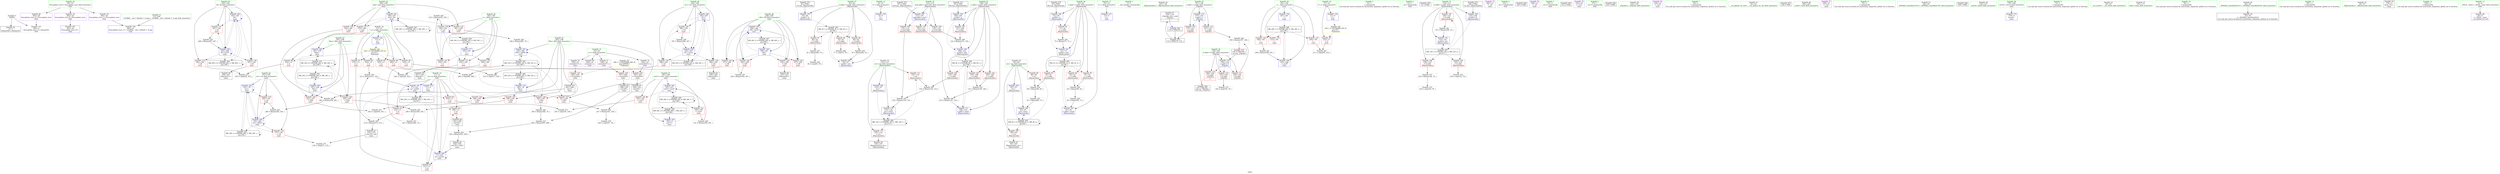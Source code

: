 digraph "SVFG" {
	label="SVFG";

	Node0x55b34d2f8000 [shape=record,color=grey,label="{NodeID: 0\nNullPtr}"];
	Node0x55b34d2f8000 -> Node0x55b34d31e620[style=solid];
	Node0x55b34d2f8000 -> Node0x55b34d324dd0[style=solid];
	Node0x55b34d321fa0 [shape=record,color=grey,label="{NodeID: 263\n233 = Binary(232, 207, )\n}"];
	Node0x55b34d321fa0 -> Node0x55b34d325f10[style=solid];
	Node0x55b34d3260b0 [shape=record,color=blue,label="{NodeID: 180\n187\<--238\nMax\<--\nmain\n}"];
	Node0x55b34d3260b0 -> Node0x55b34d3234f0[style=dashed];
	Node0x55b34d3260b0 -> Node0x55b34d3235c0[style=dashed];
	Node0x55b34d3260b0 -> Node0x55b34d326590[style=dashed];
	Node0x55b34d3260b0 -> Node0x55b34d3403b0[style=dashed];
	Node0x55b34d3260b0 -> Node0x55b34d3430b0[style=dashed];
	Node0x55b34d31d300 [shape=record,color=red,label="{NodeID: 97\n80\<--63\n\<--b.addr\n_Z6powmodxx\n}"];
	Node0x55b34d31d300 -> Node0x55b34d32a830[style=solid];
	Node0x55b34d30ef70 [shape=record,color=green,label="{NodeID: 14\n8\<--10\nl\<--l_field_insensitive\nGlob }"];
	Node0x55b34d30ef70 -> Node0x55b34d3246d0[style=solid];
	Node0x55b34d32f440 [shape=record,color=grey,label="{NodeID: 277\n276 = cmp(271, 275, )\n}"];
	Node0x55b34d320c70 [shape=record,color=blue,label="{NodeID: 194\n197\<--331\ncnt37\<--inc47\nmain\n}"];
	Node0x55b34d320c70 -> Node0x55b34d324050[style=dashed];
	Node0x55b34d320c70 -> Node0x55b34d33ccb0[style=dashed];
	Node0x55b34d320c70 -> Node0x55b34d341cb0[style=dashed];
	Node0x55b34d31de60 [shape=record,color=red,label="{NodeID: 111\n132\<--114\n\<--res\n_Z6powmodxxx\n}"];
	Node0x55b34d31de60 -> Node0x55b34d32b130[style=solid];
	Node0x55b34d31c2f0 [shape=record,color=green,label="{NodeID: 28\n65\<--66\nres\<--res_field_insensitive\n_Z6powmodxx\n}"];
	Node0x55b34d31c2f0 -> Node0x55b34d31d4a0[style=solid];
	Node0x55b34d31c2f0 -> Node0x55b34d31d570[style=solid];
	Node0x55b34d31c2f0 -> Node0x55b34d325070[style=solid];
	Node0x55b34d31c2f0 -> Node0x55b34d325210[style=solid];
	Node0x55b34d358be0 [shape=record,color=black,label="{NodeID: 374\n59 = PHI()\n0th arg _Z6powmodxx }"];
	Node0x55b34d358be0 -> Node0x55b34d324ed0[style=solid];
	Node0x55b34d323280 [shape=record,color=red,label="{NodeID: 125\n244\<--185\n\<--Min\nmain\n}"];
	Node0x55b34d323280 -> Node0x55b34d32c4b0[style=solid];
	Node0x55b34d31cd50 [shape=record,color=green,label="{NodeID: 42\n187\<--188\nMax\<--Max_field_insensitive\nmain\n}"];
	Node0x55b34d31cd50 -> Node0x55b34d3234f0[style=solid];
	Node0x55b34d31cd50 -> Node0x55b34d3235c0[style=solid];
	Node0x55b34d31cd50 -> Node0x55b34d3260b0[style=solid];
	Node0x55b34d31cd50 -> Node0x55b34d326590[style=solid];
	Node0x55b34d3417b0 [shape=record,color=black,label="{NodeID: 305\nMR_42V_2 = PHI(MR_42V_4, MR_42V_1, )\npts\{196 \}\n}"];
	Node0x55b34d3417b0 -> Node0x55b34d326730[style=dashed];
	Node0x55b34d323de0 [shape=record,color=red,label="{NodeID: 139\n294\<--195\n\<--i21\nmain\n}"];
	Node0x55b34d323de0 -> Node0x55b34d31eea0[style=solid];
	Node0x55b34d31e9c0 [shape=record,color=black,label="{NodeID: 56\n104\<--150\n_Z6powmodxxx_ret\<--\n_Z6powmodxxx\n}"];
	Node0x55b34d32a6b0 [shape=record,color=grey,label="{NodeID: 236\n72 = Binary(71, 73, )\n}"];
	Node0x55b34d32a6b0 -> Node0x55b34d325140[style=solid];
	Node0x55b34d3249d0 [shape=record,color=blue,label="{NodeID: 153\n15\<--9\nt\<--\nGlob }"];
	Node0x55b34d31f520 [shape=record,color=purple,label="{NodeID: 70\n259\<--19\narrayidx13\<--a\nmain\n}"];
	Node0x55b34d31f520 -> Node0x55b34d324460[style=solid];
	Node0x55b34d32bbb0 [shape=record,color=grey,label="{NodeID: 250\n302 = Binary(301, 299, )\n}"];
	Node0x55b34d32bbb0 -> Node0x55b34d31f110[style=solid];
	Node0x55b34d325620 [shape=record,color=blue,label="{NodeID: 167\n112\<--107\nmod.addr\<--mod\n_Z6powmodxxx\n}"];
	Node0x55b34d325620 -> Node0x55b34d31dbf0[style=dashed];
	Node0x55b34d325620 -> Node0x55b34d31dcc0[style=dashed];
	Node0x55b34d325620 -> Node0x55b34d31dd90[style=dashed];
	Node0x55b34d320110 [shape=record,color=red,label="{NodeID: 84\n334\<--11\n\<--m\nmain\n}"];
	Node0x55b34d320110 -> Node0x55b34d32eb40[style=solid];
	Node0x55b34d2f8090 [shape=record,color=green,label="{NodeID: 1\n7\<--1\n__dso_handle\<--dummyObj\nGlob }"];
	Node0x55b34d322120 [shape=record,color=grey,label="{NodeID: 264\n327 = Binary(321, 326, )\n}"];
	Node0x55b34d322120 -> Node0x55b34d32f5c0[style=solid];
	Node0x55b34d326180 [shape=record,color=blue,label="{NodeID: 181\n189\<--247\nmid\<--shr\nmain\n}"];
	Node0x55b34d326180 -> Node0x55b34d323690[style=dashed];
	Node0x55b34d326180 -> Node0x55b34d323760[style=dashed];
	Node0x55b34d326180 -> Node0x55b34d323830[style=dashed];
	Node0x55b34d326180 -> Node0x55b34d326180[style=dashed];
	Node0x55b34d326180 -> Node0x55b34d3408b0[style=dashed];
	Node0x55b34d31d3d0 [shape=record,color=red,label="{NodeID: 98\n96\<--63\n\<--b.addr\n_Z6powmodxx\n}"];
	Node0x55b34d31d3d0 -> Node0x55b34d32ab30[style=solid];
	Node0x55b34d30f040 [shape=record,color=green,label="{NodeID: 15\n11\<--12\nm\<--m_field_insensitive\nGlob }"];
	Node0x55b34d30f040 -> Node0x55b34d31fea0[style=solid];
	Node0x55b34d30f040 -> Node0x55b34d31ff70[style=solid];
	Node0x55b34d30f040 -> Node0x55b34d320040[style=solid];
	Node0x55b34d30f040 -> Node0x55b34d320110[style=solid];
	Node0x55b34d30f040 -> Node0x55b34d3247d0[style=solid];
	Node0x55b34d30f040 -> Node0x55b34d326800[style=solid];
	Node0x55b34d30f040 -> Node0x55b34d3269a0[style=solid];
	Node0x55b34d32f5c0 [shape=record,color=grey,label="{NodeID: 278\n328 = cmp(327, 78, )\n}"];
	Node0x55b34d320d40 [shape=record,color=blue,label="{NodeID: 195\n199\<--344\ni38\<--inc54\nmain\n}"];
	Node0x55b34d320d40 -> Node0x55b34d324120[style=dashed];
	Node0x55b34d320d40 -> Node0x55b34d3241f0[style=dashed];
	Node0x55b34d320d40 -> Node0x55b34d3242c0[style=dashed];
	Node0x55b34d320d40 -> Node0x55b34d324390[style=dashed];
	Node0x55b34d320d40 -> Node0x55b34d320d40[style=dashed];
	Node0x55b34d320d40 -> Node0x55b34d3421b0[style=dashed];
	Node0x55b34d31df30 [shape=record,color=red,label="{NodeID: 112\n150\<--114\n\<--res\n_Z6powmodxxx\n}"];
	Node0x55b34d31df30 -> Node0x55b34d31e9c0[style=solid];
	Node0x55b34d31c380 [shape=record,color=green,label="{NodeID: 29\n102\<--103\n_Z6powmodxxx\<--_Z6powmodxxx_field_insensitive\n}"];
	Node0x55b34d358ce0 [shape=record,color=black,label="{NodeID: 375\n60 = PHI()\n1st arg _Z6powmodxx }"];
	Node0x55b34d358ce0 -> Node0x55b34d324fa0[style=solid];
	Node0x55b34d33d6b0 [shape=record,color=black,label="{NodeID: 292\nMR_2V_4 = PHI(MR_2V_5, MR_2V_3, )\npts\{62 \}\n}"];
	Node0x55b34d33d6b0 -> Node0x55b34d320860[style=dashed];
	Node0x55b34d33d6b0 -> Node0x55b34d320930[style=dashed];
	Node0x55b34d33d6b0 -> Node0x55b34d320a00[style=dashed];
	Node0x55b34d33d6b0 -> Node0x55b34d3252e0[style=dashed];
	Node0x55b34d323350 [shape=record,color=red,label="{NodeID: 126\n292\<--185\n\<--Min\nmain\n}"];
	Node0x55b34d323350 -> Node0x55b34d32b8b0[style=solid];
	Node0x55b34d31ce20 [shape=record,color=green,label="{NodeID: 43\n189\<--190\nmid\<--mid_field_insensitive\nmain\n}"];
	Node0x55b34d31ce20 -> Node0x55b34d323690[style=solid];
	Node0x55b34d31ce20 -> Node0x55b34d323760[style=solid];
	Node0x55b34d31ce20 -> Node0x55b34d323830[style=solid];
	Node0x55b34d31ce20 -> Node0x55b34d326180[style=solid];
	Node0x55b34d341cb0 [shape=record,color=black,label="{NodeID: 306\nMR_44V_2 = PHI(MR_44V_7, MR_44V_1, )\npts\{198 \}\n}"];
	Node0x55b34d341cb0 -> Node0x55b34d320ad0[style=dashed];
	Node0x55b34d323eb0 [shape=record,color=red,label="{NodeID: 140\n306\<--195\n\<--i21\nmain\n}"];
	Node0x55b34d323eb0 -> Node0x55b34d32c7b0[style=solid];
	Node0x55b34d31ea90 [shape=record,color=black,label="{NodeID: 57\n154\<--174\n_Z3gcdxx_ret\<--cond\n_Z3gcdxx\n|{<s0>3}}"];
	Node0x55b34d31ea90:s0 -> Node0x55b34d357f40[style=solid,color=blue];
	Node0x55b34d32a830 [shape=record,color=grey,label="{NodeID: 237\n81 = Binary(80, 70, )\n}"];
	Node0x55b34d32a830 -> Node0x55b34d3222a0[style=solid];
	Node0x55b34d324ad0 [shape=record,color=blue,label="{NodeID: 154\n17\<--9\nC\<--\nGlob }"];
	Node0x55b34d324ad0 -> Node0x55b34d345920[style=dashed];
	Node0x55b34d31f5f0 [shape=record,color=purple,label="{NodeID: 71\n296\<--19\narrayidx27\<--a\nmain\n}"];
	Node0x55b34d31f5f0 -> Node0x55b34d324530[style=solid];
	Node0x55b34d32bd30 [shape=record,color=grey,label="{NodeID: 251\n141 = Binary(139, 140, )\n}"];
	Node0x55b34d32bd30 -> Node0x55b34d32ba30[style=solid];
	Node0x55b34d3256f0 [shape=record,color=blue,label="{NodeID: 168\n114\<--70\nres\<--\n_Z6powmodxxx\n}"];
	Node0x55b34d3256f0 -> Node0x55b34d33c6c0[style=dashed];
	Node0x55b34d3201e0 [shape=record,color=red,label="{NodeID: 85\n223\<--13\n\<--n\nmain\n}"];
	Node0x55b34d3201e0 -> Node0x55b34d32f2c0[style=solid];
	Node0x55b34d2f8260 [shape=record,color=green,label="{NodeID: 2\n9\<--1\n\<--dummyObj\nCan only get source location for instruction, argument, global var or function.}"];
	Node0x55b34d3222a0 [shape=record,color=grey,label="{NodeID: 265\n82 = cmp(81, 78, )\n}"];
	Node0x55b34d326250 [shape=record,color=blue,label="{NodeID: 182\n191\<--78\ncnt\<--\nmain\n}"];
	Node0x55b34d326250 -> Node0x55b34d323900[style=dashed];
	Node0x55b34d326250 -> Node0x55b34d3239d0[style=dashed];
	Node0x55b34d326250 -> Node0x55b34d326250[style=dashed];
	Node0x55b34d326250 -> Node0x55b34d3263f0[style=dashed];
	Node0x55b34d326250 -> Node0x55b34d340db0[style=dashed];
	Node0x55b34d31d4a0 [shape=record,color=red,label="{NodeID: 99\n84\<--65\n\<--res\n_Z6powmodxx\n}"];
	Node0x55b34d31d4a0 -> Node0x55b34d32a3b0[style=solid];
	Node0x55b34d30f110 [shape=record,color=green,label="{NodeID: 16\n13\<--14\nn\<--n_field_insensitive\nGlob }"];
	Node0x55b34d30f110 -> Node0x55b34d3201e0[style=solid];
	Node0x55b34d30f110 -> Node0x55b34d3202b0[style=solid];
	Node0x55b34d30f110 -> Node0x55b34d320380[style=solid];
	Node0x55b34d30f110 -> Node0x55b34d320450[style=solid];
	Node0x55b34d30f110 -> Node0x55b34d320520[style=solid];
	Node0x55b34d30f110 -> Node0x55b34d3205f0[style=solid];
	Node0x55b34d30f110 -> Node0x55b34d3248d0[style=solid];
	Node0x55b34d357f40 [shape=record,color=black,label="{NodeID: 362\n170 = PHI(154, )\n}"];
	Node0x55b34d357f40 -> Node0x55b34d0253b0[style=solid];
	Node0x55b34d320e10 [shape=record,color=blue,label="{NodeID: 196\n181\<--349\n_\<--inc57\nmain\n}"];
	Node0x55b34d320e10 -> Node0x55b34d33f4b0[style=dashed];
	Node0x55b34d31e000 [shape=record,color=red,label="{NodeID: 113\n167\<--157\n\<--a.addr\n_Z3gcdxx\n}"];
	Node0x55b34d31e000 -> Node0x55b34d321e20[style=solid];
	Node0x55b34d31c410 [shape=record,color=green,label="{NodeID: 30\n108\<--109\na.addr\<--a.addr_field_insensitive\n_Z6powmodxxx\n}"];
	Node0x55b34d31c410 -> Node0x55b34d31d640[style=solid];
	Node0x55b34d31c410 -> Node0x55b34d31d710[style=solid];
	Node0x55b34d31c410 -> Node0x55b34d31d7e0[style=solid];
	Node0x55b34d31c410 -> Node0x55b34d31d8b0[style=solid];
	Node0x55b34d31c410 -> Node0x55b34d325480[style=solid];
	Node0x55b34d31c410 -> Node0x55b34d3257c0[style=solid];
	Node0x55b34d31c410 -> Node0x55b34d325960[style=solid];
	Node0x55b34d33dbb0 [shape=record,color=black,label="{NodeID: 293\nMR_4V_3 = PHI(MR_4V_4, MR_4V_2, )\npts\{64 \}\n}"];
	Node0x55b34d33dbb0 -> Node0x55b34d31d230[style=dashed];
	Node0x55b34d33dbb0 -> Node0x55b34d31d300[style=dashed];
	Node0x55b34d33dbb0 -> Node0x55b34d31d3d0[style=dashed];
	Node0x55b34d33dbb0 -> Node0x55b34d3253b0[style=dashed];
	Node0x55b34d323420 [shape=record,color=red,label="{NodeID: 127\n321\<--185\n\<--Min\nmain\n}"];
	Node0x55b34d323420 -> Node0x55b34d322120[style=solid];
	Node0x55b34d31cef0 [shape=record,color=green,label="{NodeID: 44\n191\<--192\ncnt\<--cnt_field_insensitive\nmain\n}"];
	Node0x55b34d31cef0 -> Node0x55b34d323900[style=solid];
	Node0x55b34d31cef0 -> Node0x55b34d3239d0[style=solid];
	Node0x55b34d31cef0 -> Node0x55b34d326250[style=solid];
	Node0x55b34d31cef0 -> Node0x55b34d3263f0[style=solid];
	Node0x55b34d3421b0 [shape=record,color=black,label="{NodeID: 307\nMR_46V_2 = PHI(MR_46V_4, MR_46V_1, )\npts\{200 \}\n}"];
	Node0x55b34d3421b0 -> Node0x55b34d320ba0[style=dashed];
	Node0x55b34d323f80 [shape=record,color=red,label="{NodeID: 141\n330\<--197\n\<--cnt37\nmain\n}"];
	Node0x55b34d323f80 -> Node0x55b34d32a9b0[style=solid];
	Node0x55b34d31eb60 [shape=record,color=black,label="{NodeID: 58\n227\<--226\nidxprom\<--\nmain\n}"];
	Node0x55b34d32a9b0 [shape=record,color=grey,label="{NodeID: 238\n331 = Binary(330, 207, )\n}"];
	Node0x55b34d32a9b0 -> Node0x55b34d320c70[style=solid];
	Node0x55b34d324bd0 [shape=record,color=blue,label="{NodeID: 155\n363\<--30\nllvm.global_ctors_0\<--\nGlob }"];
	Node0x55b34d31f6c0 [shape=record,color=purple,label="{NodeID: 72\n324\<--19\narrayidx43\<--a\nmain\n}"];
	Node0x55b34d31f6c0 -> Node0x55b34d324600[style=solid];
	Node0x55b34d32beb0 [shape=record,color=grey,label="{NodeID: 252\n274 = Binary(272, 273, )\n}"];
	Node0x55b34d32beb0 -> Node0x55b34d31edd0[style=solid];
	Node0x55b34d3257c0 [shape=record,color=blue,label="{NodeID: 169\n108\<--122\na.addr\<--rem\n_Z6powmodxxx\n}"];
	Node0x55b34d3257c0 -> Node0x55b34d33c7b0[style=dashed];
	Node0x55b34d3202b0 [shape=record,color=red,label="{NodeID: 86\n253\<--13\n\<--n\nmain\n}"];
	Node0x55b34d3202b0 -> Node0x55b34d32ee40[style=solid];
	Node0x55b34d30e290 [shape=record,color=green,label="{NodeID: 3\n21\<--1\n.str\<--dummyObj\nGlob }"];
	Node0x55b34d322420 [shape=record,color=grey,label="{NodeID: 266\n77 = cmp(76, 78, )\n}"];
	Node0x55b34d326320 [shape=record,color=blue,label="{NodeID: 183\n193\<--207\ni8\<--\nmain\n}"];
	Node0x55b34d326320 -> Node0x55b34d323aa0[style=dashed];
	Node0x55b34d326320 -> Node0x55b34d323b70[style=dashed];
	Node0x55b34d326320 -> Node0x55b34d323c40[style=dashed];
	Node0x55b34d326320 -> Node0x55b34d326320[style=dashed];
	Node0x55b34d326320 -> Node0x55b34d3264c0[style=dashed];
	Node0x55b34d326320 -> Node0x55b34d3412b0[style=dashed];
	Node0x55b34d31d570 [shape=record,color=red,label="{NodeID: 100\n100\<--65\n\<--res\n_Z6powmodxx\n}"];
	Node0x55b34d31d570 -> Node0x55b34d31e8f0[style=solid];
	Node0x55b34d30f1e0 [shape=record,color=green,label="{NodeID: 17\n15\<--16\nt\<--t_field_insensitive\nGlob }"];
	Node0x55b34d30f1e0 -> Node0x55b34d3249d0[style=solid];
	Node0x55b34d358130 [shape=record,color=black,label="{NodeID: 363\n41 = PHI()\n}"];
	Node0x55b34d31e0d0 [shape=record,color=red,label="{NodeID: 114\n172\<--157\n\<--a.addr\n_Z3gcdxx\n}"];
	Node0x55b34d31e0d0 -> Node0x55b34d0253b0[style=solid];
	Node0x55b34d31c4a0 [shape=record,color=green,label="{NodeID: 31\n110\<--111\nb.addr\<--b.addr_field_insensitive\n_Z6powmodxxx\n}"];
	Node0x55b34d31c4a0 -> Node0x55b34d31d980[style=solid];
	Node0x55b34d31c4a0 -> Node0x55b34d31da50[style=solid];
	Node0x55b34d31c4a0 -> Node0x55b34d31db20[style=solid];
	Node0x55b34d31c4a0 -> Node0x55b34d325550[style=solid];
	Node0x55b34d31c4a0 -> Node0x55b34d325a30[style=solid];
	Node0x55b34d33e0b0 [shape=record,color=black,label="{NodeID: 294\nMR_6V_3 = PHI(MR_6V_5, MR_6V_2, )\npts\{66 \}\n}"];
	Node0x55b34d33e0b0 -> Node0x55b34d31d4a0[style=dashed];
	Node0x55b34d33e0b0 -> Node0x55b34d31d570[style=dashed];
	Node0x55b34d33e0b0 -> Node0x55b34d325210[style=dashed];
	Node0x55b34d33e0b0 -> Node0x55b34d33e0b0[style=dashed];
	Node0x55b34d3234f0 [shape=record,color=red,label="{NodeID: 128\n241\<--187\n\<--Max\nmain\n}"];
	Node0x55b34d3234f0 -> Node0x55b34d322a20[style=solid];
	Node0x55b34d31cfc0 [shape=record,color=green,label="{NodeID: 45\n193\<--194\ni8\<--i8_field_insensitive\nmain\n}"];
	Node0x55b34d31cfc0 -> Node0x55b34d323aa0[style=solid];
	Node0x55b34d31cfc0 -> Node0x55b34d323b70[style=solid];
	Node0x55b34d31cfc0 -> Node0x55b34d323c40[style=solid];
	Node0x55b34d31cfc0 -> Node0x55b34d326320[style=solid];
	Node0x55b34d31cfc0 -> Node0x55b34d3264c0[style=solid];
	Node0x55b34d324050 [shape=record,color=red,label="{NodeID: 142\n333\<--197\n\<--cnt37\nmain\n}"];
	Node0x55b34d324050 -> Node0x55b34d32eb40[style=solid];
	Node0x55b34d31ec30 [shape=record,color=black,label="{NodeID: 59\n258\<--257\nidxprom12\<--\nmain\n}"];
	Node0x55b34d32ab30 [shape=record,color=grey,label="{NodeID: 239\n97 = Binary(96, 70, )\n}"];
	Node0x55b34d32ab30 -> Node0x55b34d3253b0[style=solid];
	Node0x55b34d324cd0 [shape=record,color=blue,label="{NodeID: 156\n364\<--31\nllvm.global_ctors_1\<--_GLOBAL__sub_I_xllend3_1_0.cpp\nGlob }"];
	Node0x55b34d31f790 [shape=record,color=purple,label="{NodeID: 73\n202\<--21\n\<--.str\nmain\n}"];
	Node0x55b34d32c030 [shape=record,color=grey,label="{NodeID: 253\n247 = Binary(246, 70, )\n}"];
	Node0x55b34d32c030 -> Node0x55b34d326180[style=solid];
	Node0x55b34d325890 [shape=record,color=blue,label="{NodeID: 170\n114\<--136\nres\<--rem2\n_Z6powmodxxx\n}"];
	Node0x55b34d325890 -> Node0x55b34d33c6c0[style=dashed];
	Node0x55b34d320380 [shape=record,color=red,label="{NodeID: 87\n273\<--13\n\<--n\nmain\n}"];
	Node0x55b34d320380 -> Node0x55b34d32beb0[style=solid];
	Node0x55b34d30db20 [shape=record,color=green,label="{NodeID: 4\n23\<--1\n.str.1\<--dummyObj\nGlob }"];
	Node0x55b34d3225a0 [shape=record,color=grey,label="{NodeID: 267\n211 = cmp(209, 210, )\n}"];
	Node0x55b34d3263f0 [shape=record,color=blue,label="{NodeID: 184\n191\<--264\ncnt\<--add14\nmain\n}"];
	Node0x55b34d3263f0 -> Node0x55b34d323900[style=dashed];
	Node0x55b34d3263f0 -> Node0x55b34d3239d0[style=dashed];
	Node0x55b34d3263f0 -> Node0x55b34d326250[style=dashed];
	Node0x55b34d3263f0 -> Node0x55b34d3263f0[style=dashed];
	Node0x55b34d3263f0 -> Node0x55b34d340db0[style=dashed];
	Node0x55b34d31d640 [shape=record,color=red,label="{NodeID: 101\n121\<--108\n\<--a.addr\n_Z6powmodxxx\n}"];
	Node0x55b34d31d640 -> Node0x55b34d32acb0[style=solid];
	Node0x55b34d30f2b0 [shape=record,color=green,label="{NodeID: 18\n17\<--18\nC\<--C_field_insensitive\nGlob }"];
	Node0x55b34d30f2b0 -> Node0x55b34d3206c0[style=solid];
	Node0x55b34d30f2b0 -> Node0x55b34d324ad0[style=solid];
	Node0x55b34d358200 [shape=record,color=black,label="{NodeID: 364\n203 = PHI()\n}"];
	Node0x55b34d31e1a0 [shape=record,color=red,label="{NodeID: 115\n163\<--159\n\<--b.addr\n_Z3gcdxx\n}"];
	Node0x55b34d31e1a0 -> Node0x55b34d32f140[style=solid];
	Node0x55b34d31c530 [shape=record,color=green,label="{NodeID: 32\n112\<--113\nmod.addr\<--mod.addr_field_insensitive\n_Z6powmodxxx\n}"];
	Node0x55b34d31c530 -> Node0x55b34d31dbf0[style=solid];
	Node0x55b34d31c530 -> Node0x55b34d31dcc0[style=solid];
	Node0x55b34d31c530 -> Node0x55b34d31dd90[style=solid];
	Node0x55b34d31c530 -> Node0x55b34d325620[style=solid];
	Node0x55b34d3235c0 [shape=record,color=red,label="{NodeID: 129\n245\<--187\n\<--Max\nmain\n}"];
	Node0x55b34d3235c0 -> Node0x55b34d32c4b0[style=solid];
	Node0x55b34d31d090 [shape=record,color=green,label="{NodeID: 46\n195\<--196\ni21\<--i21_field_insensitive\nmain\n}"];
	Node0x55b34d31d090 -> Node0x55b34d323d10[style=solid];
	Node0x55b34d31d090 -> Node0x55b34d323de0[style=solid];
	Node0x55b34d31d090 -> Node0x55b34d323eb0[style=solid];
	Node0x55b34d31d090 -> Node0x55b34d326730[style=solid];
	Node0x55b34d31d090 -> Node0x55b34d3268d0[style=solid];
	Node0x55b34d342bb0 [shape=record,color=black,label="{NodeID: 309\nMR_32V_5 = PHI(MR_32V_6, MR_32V_4, )\npts\{186 \}\n}"];
	Node0x55b34d342bb0 -> Node0x55b34d3231b0[style=dashed];
	Node0x55b34d342bb0 -> Node0x55b34d323280[style=dashed];
	Node0x55b34d342bb0 -> Node0x55b34d323350[style=dashed];
	Node0x55b34d342bb0 -> Node0x55b34d323420[style=dashed];
	Node0x55b34d342bb0 -> Node0x55b34d326660[style=dashed];
	Node0x55b34d342bb0 -> Node0x55b34d33feb0[style=dashed];
	Node0x55b34d342bb0 -> Node0x55b34d342bb0[style=dashed];
	Node0x55b34d324120 [shape=record,color=red,label="{NodeID: 143\n317\<--199\n\<--i38\nmain\n}"];
	Node0x55b34d324120 -> Node0x55b34d322720[style=solid];
	Node0x55b34d31ed00 [shape=record,color=black,label="{NodeID: 60\n261\<--260\nconv\<--\nmain\n}"];
	Node0x55b34d31ed00 -> Node0x55b34d32b2b0[style=solid];
	Node0x55b34d32acb0 [shape=record,color=grey,label="{NodeID: 240\n122 = Binary(121, 120, )\n}"];
	Node0x55b34d32acb0 -> Node0x55b34d3257c0[style=solid];
	Node0x55b34d324dd0 [shape=record,color=blue, style = dotted,label="{NodeID: 157\n365\<--3\nllvm.global_ctors_2\<--dummyVal\nGlob }"];
	Node0x55b34d31f860 [shape=record,color=purple,label="{NodeID: 74\n229\<--21\n\<--.str\nmain\n}"];
	Node0x55b34d33bf90 [shape=record,color=yellow,style=double,label="{NodeID: 337\n48V_1 = ENCHI(MR_48V_0)\npts\{200000 \}\nFun[main]}"];
	Node0x55b34d33bf90 -> Node0x55b34d324460[style=dashed];
	Node0x55b34d33bf90 -> Node0x55b34d324530[style=dashed];
	Node0x55b34d33bf90 -> Node0x55b34d324600[style=dashed];
	Node0x55b34d32c1b0 [shape=record,color=grey,label="{NodeID: 254\n268 = Binary(267, 207, )\n}"];
	Node0x55b34d32c1b0 -> Node0x55b34d3264c0[style=solid];
	Node0x55b34d325960 [shape=record,color=blue,label="{NodeID: 171\n108\<--143\na.addr\<--rem4\n_Z6powmodxxx\n}"];
	Node0x55b34d325960 -> Node0x55b34d33c7b0[style=dashed];
	Node0x55b34d320450 [shape=record,color=red,label="{NodeID: 88\n289\<--13\n\<--n\nmain\n}"];
	Node0x55b34d320450 -> Node0x55b34d3228a0[style=solid];
	Node0x55b34d30dbb0 [shape=record,color=green,label="{NodeID: 5\n25\<--1\n.str.2\<--dummyObj\nGlob }"];
	Node0x55b34d322720 [shape=record,color=grey,label="{NodeID: 268\n319 = cmp(317, 318, )\n}"];
	Node0x55b34d3264c0 [shape=record,color=blue,label="{NodeID: 185\n193\<--268\ni8\<--inc16\nmain\n}"];
	Node0x55b34d3264c0 -> Node0x55b34d323aa0[style=dashed];
	Node0x55b34d3264c0 -> Node0x55b34d323b70[style=dashed];
	Node0x55b34d3264c0 -> Node0x55b34d323c40[style=dashed];
	Node0x55b34d3264c0 -> Node0x55b34d326320[style=dashed];
	Node0x55b34d3264c0 -> Node0x55b34d3264c0[style=dashed];
	Node0x55b34d3264c0 -> Node0x55b34d3412b0[style=dashed];
	Node0x55b34d31d710 [shape=record,color=red,label="{NodeID: 102\n133\<--108\n\<--a.addr\n_Z6powmodxxx\n}"];
	Node0x55b34d31d710 -> Node0x55b34d32b130[style=solid];
	Node0x55b34d30f380 [shape=record,color=green,label="{NodeID: 19\n19\<--20\na\<--a_field_insensitive\nGlob }"];
	Node0x55b34d30f380 -> Node0x55b34d31f450[style=solid];
	Node0x55b34d30f380 -> Node0x55b34d31f520[style=solid];
	Node0x55b34d30f380 -> Node0x55b34d31f5f0[style=solid];
	Node0x55b34d30f380 -> Node0x55b34d31f6c0[style=solid];
	Node0x55b34d3582d0 [shape=record,color=black,label="{NodeID: 365\n215 = PHI()\n}"];
	Node0x55b34d322b30 [shape=record,color=red,label="{NodeID: 116\n166\<--159\n\<--b.addr\n_Z3gcdxx\n|{<s0>3}}"];
	Node0x55b34d322b30:s0 -> Node0x55b34d358640[style=solid,color=red];
	Node0x55b34d31c600 [shape=record,color=green,label="{NodeID: 33\n114\<--115\nres\<--res_field_insensitive\n_Z6powmodxxx\n}"];
	Node0x55b34d31c600 -> Node0x55b34d31de60[style=solid];
	Node0x55b34d31c600 -> Node0x55b34d31df30[style=solid];
	Node0x55b34d31c600 -> Node0x55b34d3256f0[style=solid];
	Node0x55b34d31c600 -> Node0x55b34d325890[style=solid];
	Node0x55b34d323690 [shape=record,color=red,label="{NodeID: 130\n256\<--189\n\<--mid\nmain\n}"];
	Node0x55b34d323690 -> Node0x55b34d32b2b0[style=solid];
	Node0x55b34d31d160 [shape=record,color=green,label="{NodeID: 47\n197\<--198\ncnt37\<--cnt37_field_insensitive\nmain\n}"];
	Node0x55b34d31d160 -> Node0x55b34d323f80[style=solid];
	Node0x55b34d31d160 -> Node0x55b34d324050[style=solid];
	Node0x55b34d31d160 -> Node0x55b34d320ad0[style=solid];
	Node0x55b34d31d160 -> Node0x55b34d320c70[style=solid];
	Node0x55b34d3430b0 [shape=record,color=black,label="{NodeID: 310\nMR_34V_6 = PHI(MR_34V_4, MR_34V_5, )\npts\{188 \}\n}"];
	Node0x55b34d3430b0 -> Node0x55b34d3234f0[style=dashed];
	Node0x55b34d3430b0 -> Node0x55b34d3235c0[style=dashed];
	Node0x55b34d3430b0 -> Node0x55b34d326590[style=dashed];
	Node0x55b34d3430b0 -> Node0x55b34d3403b0[style=dashed];
	Node0x55b34d3430b0 -> Node0x55b34d3430b0[style=dashed];
	Node0x55b34d3241f0 [shape=record,color=red,label="{NodeID: 144\n322\<--199\n\<--i38\nmain\n}"];
	Node0x55b34d3241f0 -> Node0x55b34d31f1e0[style=solid];
	Node0x55b34d31edd0 [shape=record,color=black,label="{NodeID: 61\n275\<--274\nconv18\<--sub\nmain\n}"];
	Node0x55b34d31edd0 -> Node0x55b34d32f440[style=solid];
	Node0x55b34d345840 [shape=record,color=yellow,style=double,label="{NodeID: 324\n22V_1 = ENCHI(MR_22V_0)\npts\{14 \}\nFun[main]}"];
	Node0x55b34d345840 -> Node0x55b34d3201e0[style=dashed];
	Node0x55b34d345840 -> Node0x55b34d3202b0[style=dashed];
	Node0x55b34d345840 -> Node0x55b34d320380[style=dashed];
	Node0x55b34d345840 -> Node0x55b34d320450[style=dashed];
	Node0x55b34d345840 -> Node0x55b34d320520[style=dashed];
	Node0x55b34d345840 -> Node0x55b34d3205f0[style=dashed];
	Node0x55b34d32ae30 [shape=record,color=grey,label="{NodeID: 241\n349 = Binary(348, 207, )\n}"];
	Node0x55b34d32ae30 -> Node0x55b34d320e10[style=solid];
	Node0x55b34d324ed0 [shape=record,color=blue,label="{NodeID: 158\n61\<--59\na.addr\<--a\n_Z6powmodxx\n}"];
	Node0x55b34d324ed0 -> Node0x55b34d320790[style=dashed];
	Node0x55b34d324ed0 -> Node0x55b34d325140[style=dashed];
	Node0x55b34d31f930 [shape=record,color=purple,label="{NodeID: 75\n214\<--23\n\<--.str.1\nmain\n}"];
	Node0x55b34d32c330 [shape=record,color=grey,label="{NodeID: 255\n136 = Binary(134, 135, )\n}"];
	Node0x55b34d32c330 -> Node0x55b34d325890[style=solid];
	Node0x55b34d325a30 [shape=record,color=blue,label="{NodeID: 172\n110\<--147\nb.addr\<--shr\n_Z6powmodxxx\n}"];
	Node0x55b34d325a30 -> Node0x55b34d33b9b0[style=dashed];
	Node0x55b34d320520 [shape=record,color=red,label="{NodeID: 89\n310\<--13\n\<--n\nmain\n}"];
	Node0x55b34d320520 -> Node0x55b34d32afb0[style=solid];
	Node0x55b34d30e7f0 [shape=record,color=green,label="{NodeID: 6\n27\<--1\n.str.3\<--dummyObj\nGlob }"];
	Node0x55b34d3228a0 [shape=record,color=grey,label="{NodeID: 269\n290 = cmp(288, 289, )\n}"];
	Node0x55b34d326590 [shape=record,color=blue,label="{NodeID: 186\n187\<--278\nMax\<--\nmain\n}"];
	Node0x55b34d326590 -> Node0x55b34d3430b0[style=dashed];
	Node0x55b34d31d7e0 [shape=record,color=red,label="{NodeID: 103\n139\<--108\n\<--a.addr\n_Z6powmodxxx\n}"];
	Node0x55b34d31d7e0 -> Node0x55b34d32bd30[style=solid];
	Node0x55b34d30f450 [shape=record,color=green,label="{NodeID: 20\n29\<--33\nllvm.global_ctors\<--llvm.global_ctors_field_insensitive\nGlob }"];
	Node0x55b34d30f450 -> Node0x55b34d31fba0[style=solid];
	Node0x55b34d30f450 -> Node0x55b34d31fca0[style=solid];
	Node0x55b34d30f450 -> Node0x55b34d31fda0[style=solid];
	Node0x55b34d3583a0 [shape=record,color=black,label="{NodeID: 366\n219 = PHI()\n}"];
	Node0x55b34d322c00 [shape=record,color=red,label="{NodeID: 117\n168\<--159\n\<--b.addr\n_Z3gcdxx\n}"];
	Node0x55b34d322c00 -> Node0x55b34d321e20[style=solid];
	Node0x55b34d31c6d0 [shape=record,color=green,label="{NodeID: 34\n152\<--153\n_Z3gcdxx\<--_Z3gcdxx_field_insensitive\n}"];
	Node0x55b34d33efb0 [shape=record,color=black,label="{NodeID: 297\nMR_20V_2 = PHI(MR_20V_5, MR_20V_1, )\npts\{12 \}\n}"];
	Node0x55b34d33efb0 -> Node0x55b34d31fea0[style=dashed];
	Node0x55b34d33efb0 -> Node0x55b34d31ff70[style=dashed];
	Node0x55b34d33efb0 -> Node0x55b34d320040[style=dashed];
	Node0x55b34d33efb0 -> Node0x55b34d326800[style=dashed];
	Node0x55b34d33efb0 -> Node0x55b34d3269a0[style=dashed];
	Node0x55b34d323760 [shape=record,color=red,label="{NodeID: 131\n278\<--189\n\<--mid\nmain\n}"];
	Node0x55b34d323760 -> Node0x55b34d326590[style=solid];
	Node0x55b34d31e250 [shape=record,color=green,label="{NodeID: 48\n199\<--200\ni38\<--i38_field_insensitive\nmain\n}"];
	Node0x55b34d31e250 -> Node0x55b34d324120[style=solid];
	Node0x55b34d31e250 -> Node0x55b34d3241f0[style=solid];
	Node0x55b34d31e250 -> Node0x55b34d3242c0[style=solid];
	Node0x55b34d31e250 -> Node0x55b34d324390[style=solid];
	Node0x55b34d31e250 -> Node0x55b34d320ba0[style=solid];
	Node0x55b34d31e250 -> Node0x55b34d320d40[style=solid];
	Node0x55b34d3242c0 [shape=record,color=red,label="{NodeID: 145\n337\<--199\n\<--i38\nmain\n}"];
	Node0x55b34d31eea0 [shape=record,color=black,label="{NodeID: 62\n295\<--294\nidxprom26\<--\nmain\n}"];
	Node0x55b34d345920 [shape=record,color=yellow,style=double,label="{NodeID: 325\n24V_1 = ENCHI(MR_24V_0)\npts\{18 \}\nFun[main]}"];
	Node0x55b34d345920 -> Node0x55b34d3206c0[style=dashed];
	Node0x55b34d32afb0 [shape=record,color=grey,label="{NodeID: 242\n312 = Binary(311, 310, )\n}"];
	Node0x55b34d32afb0 -> Node0x55b34d3269a0[style=solid];
	Node0x55b34d324fa0 [shape=record,color=blue,label="{NodeID: 159\n63\<--60\nb.addr\<--b\n_Z6powmodxx\n}"];
	Node0x55b34d324fa0 -> Node0x55b34d33dbb0[style=dashed];
	Node0x55b34d31fa00 [shape=record,color=purple,label="{NodeID: 76\n218\<--25\n\<--.str.2\nmain\n}"];
	Node0x55b34d32c4b0 [shape=record,color=grey,label="{NodeID: 256\n246 = Binary(244, 245, )\n}"];
	Node0x55b34d32c4b0 -> Node0x55b34d32c030[style=solid];
	Node0x55b34d325b00 [shape=record,color=blue,label="{NodeID: 173\n157\<--155\na.addr\<--a\n_Z3gcdxx\n}"];
	Node0x55b34d325b00 -> Node0x55b34d31e000[style=dashed];
	Node0x55b34d325b00 -> Node0x55b34d31e0d0[style=dashed];
	Node0x55b34d3205f0 [shape=record,color=red,label="{NodeID: 90\n318\<--13\n\<--n\nmain\n}"];
	Node0x55b34d3205f0 -> Node0x55b34d322720[style=solid];
	Node0x55b34d30e880 [shape=record,color=green,label="{NodeID: 7\n30\<--1\n\<--dummyObj\nCan only get source location for instruction, argument, global var or function.}"];
	Node0x55b34d322a20 [shape=record,color=grey,label="{NodeID: 270\n242 = cmp(240, 241, )\n}"];
	Node0x55b34d326660 [shape=record,color=blue,label="{NodeID: 187\n185\<--282\nMin\<--add20\nmain\n}"];
	Node0x55b34d326660 -> Node0x55b34d342bb0[style=dashed];
	Node0x55b34d31d8b0 [shape=record,color=red,label="{NodeID: 104\n140\<--108\n\<--a.addr\n_Z6powmodxxx\n}"];
	Node0x55b34d31d8b0 -> Node0x55b34d32bd30[style=solid];
	Node0x55b34d30f520 [shape=record,color=green,label="{NodeID: 21\n34\<--35\n__cxx_global_var_init\<--__cxx_global_var_init_field_insensitive\n}"];
	Node0x55b34d358470 [shape=record,color=black,label="{NodeID: 367\n230 = PHI()\n}"];
	Node0x55b34d322cd0 [shape=record,color=red,label="{NodeID: 118\n209\<--181\n\<--_\nmain\n}"];
	Node0x55b34d322cd0 -> Node0x55b34d3225a0[style=solid];
	Node0x55b34d31c7a0 [shape=record,color=green,label="{NodeID: 35\n157\<--158\na.addr\<--a.addr_field_insensitive\n_Z3gcdxx\n}"];
	Node0x55b34d31c7a0 -> Node0x55b34d31e000[style=solid];
	Node0x55b34d31c7a0 -> Node0x55b34d31e0d0[style=solid];
	Node0x55b34d31c7a0 -> Node0x55b34d325b00[style=solid];
	Node0x55b34d33f4b0 [shape=record,color=black,label="{NodeID: 298\nMR_28V_3 = PHI(MR_28V_4, MR_28V_2, )\npts\{182 \}\n}"];
	Node0x55b34d33f4b0 -> Node0x55b34d322cd0[style=dashed];
	Node0x55b34d33f4b0 -> Node0x55b34d322da0[style=dashed];
	Node0x55b34d33f4b0 -> Node0x55b34d322e70[style=dashed];
	Node0x55b34d33f4b0 -> Node0x55b34d320e10[style=dashed];
	Node0x55b34d323830 [shape=record,color=red,label="{NodeID: 132\n281\<--189\n\<--mid\nmain\n}"];
	Node0x55b34d323830 -> Node0x55b34d32b5b0[style=solid];
	Node0x55b34d31e320 [shape=record,color=green,label="{NodeID: 49\n204\<--205\nscanf\<--scanf_field_insensitive\n}"];
	Node0x55b34d324390 [shape=record,color=red,label="{NodeID: 146\n343\<--199\n\<--i38\nmain\n}"];
	Node0x55b34d324390 -> Node0x55b34d32b730[style=solid];
	Node0x55b34d31ef70 [shape=record,color=black,label="{NodeID: 63\n298\<--297\nconv28\<--\nmain\n}"];
	Node0x55b34d31ef70 -> Node0x55b34d32a230[style=solid];
	Node0x55b34d32b130 [shape=record,color=grey,label="{NodeID: 243\n134 = Binary(132, 133, )\n}"];
	Node0x55b34d32b130 -> Node0x55b34d32c330[style=solid];
	Node0x55b34d325070 [shape=record,color=blue,label="{NodeID: 160\n65\<--70\nres\<--\n_Z6powmodxx\n}"];
	Node0x55b34d325070 -> Node0x55b34d33e0b0[style=dashed];
	Node0x55b34d31fad0 [shape=record,color=purple,label="{NodeID: 77\n338\<--27\n\<--.str.3\nmain\n}"];
	Node0x55b34d32c630 [shape=record,color=grey,label="{NodeID: 257\n129 = Binary(128, 70, )\n}"];
	Node0x55b34d32c630 -> Node0x55b34d32ecc0[style=solid];
	Node0x55b34d325bd0 [shape=record,color=blue,label="{NodeID: 174\n159\<--156\nb.addr\<--b\n_Z3gcdxx\n}"];
	Node0x55b34d325bd0 -> Node0x55b34d31e1a0[style=dashed];
	Node0x55b34d325bd0 -> Node0x55b34d322b30[style=dashed];
	Node0x55b34d325bd0 -> Node0x55b34d322c00[style=dashed];
	Node0x55b34d3206c0 [shape=record,color=red,label="{NodeID: 91\n210\<--17\n\<--C\nmain\n}"];
	Node0x55b34d3206c0 -> Node0x55b34d3225a0[style=solid];
	Node0x55b34d30e910 [shape=record,color=green,label="{NodeID: 8\n70\<--1\n\<--dummyObj\nCan only get source location for instruction, argument, global var or function.}"];
	Node0x55b34d32eb40 [shape=record,color=grey,label="{NodeID: 271\n335 = cmp(333, 334, )\n}"];
	Node0x55b34d326730 [shape=record,color=blue,label="{NodeID: 188\n195\<--207\ni21\<--\nmain\n}"];
	Node0x55b34d326730 -> Node0x55b34d323d10[style=dashed];
	Node0x55b34d326730 -> Node0x55b34d323de0[style=dashed];
	Node0x55b34d326730 -> Node0x55b34d323eb0[style=dashed];
	Node0x55b34d326730 -> Node0x55b34d3268d0[style=dashed];
	Node0x55b34d326730 -> Node0x55b34d3417b0[style=dashed];
	Node0x55b34d31d980 [shape=record,color=red,label="{NodeID: 105\n125\<--110\n\<--b.addr\n_Z6powmodxxx\n}"];
	Node0x55b34d31d980 -> Node0x55b34d32efc0[style=solid];
	Node0x55b34d30f5f0 [shape=record,color=green,label="{NodeID: 22\n38\<--39\n_ZNSt8ios_base4InitC1Ev\<--_ZNSt8ios_base4InitC1Ev_field_insensitive\n}"];
	Node0x55b34d358540 [shape=record,color=black,label="{NodeID: 368\n339 = PHI()\n}"];
	Node0x55b34d322da0 [shape=record,color=red,label="{NodeID: 119\n213\<--181\n\<--_\nmain\n}"];
	Node0x55b34d31c870 [shape=record,color=green,label="{NodeID: 36\n159\<--160\nb.addr\<--b.addr_field_insensitive\n_Z3gcdxx\n}"];
	Node0x55b34d31c870 -> Node0x55b34d31e1a0[style=solid];
	Node0x55b34d31c870 -> Node0x55b34d322b30[style=solid];
	Node0x55b34d31c870 -> Node0x55b34d322c00[style=solid];
	Node0x55b34d31c870 -> Node0x55b34d325bd0[style=solid];
	Node0x55b34d33f9b0 [shape=record,color=black,label="{NodeID: 299\nMR_30V_2 = PHI(MR_30V_4, MR_30V_1, )\npts\{184 \}\n}"];
	Node0x55b34d33f9b0 -> Node0x55b34d325e40[style=dashed];
	Node0x55b34d323900 [shape=record,color=red,label="{NodeID: 133\n263\<--191\n\<--cnt\nmain\n}"];
	Node0x55b34d323900 -> Node0x55b34d32b430[style=solid];
	Node0x55b34d31e420 [shape=record,color=green,label="{NodeID: 50\n216\<--217\nprintf\<--printf_field_insensitive\n}"];
	Node0x55b34d324460 [shape=record,color=red,label="{NodeID: 147\n260\<--259\n\<--arrayidx13\nmain\n}"];
	Node0x55b34d324460 -> Node0x55b34d31ed00[style=solid];
	Node0x55b34d31f040 [shape=record,color=black,label="{NodeID: 64\n301\<--300\nconv30\<--\nmain\n}"];
	Node0x55b34d31f040 -> Node0x55b34d32bbb0[style=solid];
	Node0x55b34d32b2b0 [shape=record,color=grey,label="{NodeID: 244\n262 = Binary(256, 261, )\n}"];
	Node0x55b34d32b2b0 -> Node0x55b34d32b430[style=solid];
	Node0x55b34d325140 [shape=record,color=blue,label="{NodeID: 161\n61\<--72\na.addr\<--rem\n_Z6powmodxx\n}"];
	Node0x55b34d325140 -> Node0x55b34d33d6b0[style=dashed];
	Node0x55b34d31fba0 [shape=record,color=purple,label="{NodeID: 78\n363\<--29\nllvm.global_ctors_0\<--llvm.global_ctors\nGlob }"];
	Node0x55b34d31fba0 -> Node0x55b34d324bd0[style=solid];
	Node0x55b34d32c7b0 [shape=record,color=grey,label="{NodeID: 258\n307 = Binary(306, 207, )\n}"];
	Node0x55b34d32c7b0 -> Node0x55b34d3268d0[style=solid];
	Node0x55b34d325ca0 [shape=record,color=blue,label="{NodeID: 175\n179\<--9\nretval\<--\nmain\n}"];
	Node0x55b34d320790 [shape=record,color=red,label="{NodeID: 92\n71\<--61\n\<--a.addr\n_Z6powmodxx\n}"];
	Node0x55b34d320790 -> Node0x55b34d32a6b0[style=solid];
	Node0x55b34d30e9e0 [shape=record,color=green,label="{NodeID: 9\n73\<--1\n\<--dummyObj\nCan only get source location for instruction, argument, global var or function.}"];
	Node0x55b34d32ecc0 [shape=record,color=grey,label="{NodeID: 272\n130 = cmp(129, 78, )\n}"];
	Node0x55b34d326800 [shape=record,color=blue,label="{NodeID: 189\n11\<--303\nm\<--conv32\nmain\n}"];
	Node0x55b34d326800 -> Node0x55b34d31ff70[style=dashed];
	Node0x55b34d326800 -> Node0x55b34d320040[style=dashed];
	Node0x55b34d326800 -> Node0x55b34d326800[style=dashed];
	Node0x55b34d326800 -> Node0x55b34d3269a0[style=dashed];
	Node0x55b34d31da50 [shape=record,color=red,label="{NodeID: 106\n128\<--110\n\<--b.addr\n_Z6powmodxxx\n}"];
	Node0x55b34d31da50 -> Node0x55b34d32c630[style=solid];
	Node0x55b34d30f6c0 [shape=record,color=green,label="{NodeID: 23\n44\<--45\n__cxa_atexit\<--__cxa_atexit_field_insensitive\n}"];
	Node0x55b34d358640 [shape=record,color=black,label="{NodeID: 369\n155 = PHI(166, )\n0th arg _Z3gcdxx }"];
	Node0x55b34d358640 -> Node0x55b34d325b00[style=solid];
	Node0x55b34d322e70 [shape=record,color=red,label="{NodeID: 120\n348\<--181\n\<--_\nmain\n}"];
	Node0x55b34d322e70 -> Node0x55b34d32ae30[style=solid];
	Node0x55b34d31c940 [shape=record,color=green,label="{NodeID: 37\n176\<--177\nmain\<--main_field_insensitive\n}"];
	Node0x55b34d33feb0 [shape=record,color=black,label="{NodeID: 300\nMR_32V_2 = PHI(MR_32V_4, MR_32V_1, )\npts\{186 \}\n}"];
	Node0x55b34d33feb0 -> Node0x55b34d325fe0[style=dashed];
	Node0x55b34d3239d0 [shape=record,color=red,label="{NodeID: 134\n271\<--191\n\<--cnt\nmain\n}"];
	Node0x55b34d3239d0 -> Node0x55b34d32f440[style=solid];
	Node0x55b34d31e520 [shape=record,color=green,label="{NodeID: 51\n31\<--359\n_GLOBAL__sub_I_xllend3_1_0.cpp\<--_GLOBAL__sub_I_xllend3_1_0.cpp_field_insensitive\n}"];
	Node0x55b34d31e520 -> Node0x55b34d324cd0[style=solid];
	Node0x55b34d324530 [shape=record,color=red,label="{NodeID: 148\n297\<--296\n\<--arrayidx27\nmain\n}"];
	Node0x55b34d324530 -> Node0x55b34d31ef70[style=solid];
	Node0x55b34d31f110 [shape=record,color=black,label="{NodeID: 65\n303\<--302\nconv32\<--sub31\nmain\n}"];
	Node0x55b34d31f110 -> Node0x55b34d326800[style=solid];
	Node0x55b34d32b430 [shape=record,color=grey,label="{NodeID: 245\n264 = Binary(263, 262, )\n}"];
	Node0x55b34d32b430 -> Node0x55b34d3263f0[style=solid];
	Node0x55b34d325210 [shape=record,color=blue,label="{NodeID: 162\n65\<--87\nres\<--rem2\n_Z6powmodxx\n}"];
	Node0x55b34d325210 -> Node0x55b34d33e0b0[style=dashed];
	Node0x55b34d31fca0 [shape=record,color=purple,label="{NodeID: 79\n364\<--29\nllvm.global_ctors_1\<--llvm.global_ctors\nGlob }"];
	Node0x55b34d31fca0 -> Node0x55b34d324cd0[style=solid];
	Node0x55b34d32c930 [shape=record,color=grey,label="{NodeID: 259\n92 = Binary(90, 91, )\n}"];
	Node0x55b34d32c930 -> Node0x55b34d321b20[style=solid];
	Node0x55b34d325d70 [shape=record,color=blue,label="{NodeID: 176\n181\<--207\n_\<--\nmain\n}"];
	Node0x55b34d325d70 -> Node0x55b34d33f4b0[style=dashed];
	Node0x55b34d320860 [shape=record,color=red,label="{NodeID: 93\n85\<--61\n\<--a.addr\n_Z6powmodxx\n}"];
	Node0x55b34d320860 -> Node0x55b34d32a3b0[style=solid];
	Node0x55b34d30eab0 [shape=record,color=green,label="{NodeID: 10\n78\<--1\n\<--dummyObj\nCan only get source location for instruction, argument, global var or function.}"];
	Node0x55b34d32ee40 [shape=record,color=grey,label="{NodeID: 273\n254 = cmp(252, 253, )\n}"];
	Node0x55b34d3268d0 [shape=record,color=blue,label="{NodeID: 190\n195\<--307\ni21\<--inc34\nmain\n}"];
	Node0x55b34d3268d0 -> Node0x55b34d323d10[style=dashed];
	Node0x55b34d3268d0 -> Node0x55b34d323de0[style=dashed];
	Node0x55b34d3268d0 -> Node0x55b34d323eb0[style=dashed];
	Node0x55b34d3268d0 -> Node0x55b34d3268d0[style=dashed];
	Node0x55b34d3268d0 -> Node0x55b34d3417b0[style=dashed];
	Node0x55b34d31db20 [shape=record,color=red,label="{NodeID: 107\n146\<--110\n\<--b.addr\n_Z6powmodxxx\n}"];
	Node0x55b34d31db20 -> Node0x55b34d321ca0[style=solid];
	Node0x55b34d30f790 [shape=record,color=green,label="{NodeID: 24\n43\<--49\n_ZNSt8ios_base4InitD1Ev\<--_ZNSt8ios_base4InitD1Ev_field_insensitive\n}"];
	Node0x55b34d30f790 -> Node0x55b34d31e7f0[style=solid];
	Node0x55b34d358830 [shape=record,color=black,label="{NodeID: 370\n156 = PHI(169, )\n1st arg _Z3gcdxx }"];
	Node0x55b34d358830 -> Node0x55b34d325bd0[style=solid];
	Node0x55b34d33b9b0 [shape=record,color=black,label="{NodeID: 287\nMR_10V_3 = PHI(MR_10V_4, MR_10V_2, )\npts\{111 \}\n}"];
	Node0x55b34d33b9b0 -> Node0x55b34d31d980[style=dashed];
	Node0x55b34d33b9b0 -> Node0x55b34d31da50[style=dashed];
	Node0x55b34d33b9b0 -> Node0x55b34d31db20[style=dashed];
	Node0x55b34d33b9b0 -> Node0x55b34d325a30[style=dashed];
	Node0x55b34d322f40 [shape=record,color=red,label="{NodeID: 121\n222\<--183\n\<--i\nmain\n}"];
	Node0x55b34d322f40 -> Node0x55b34d32f2c0[style=solid];
	Node0x55b34d31ca10 [shape=record,color=green,label="{NodeID: 38\n179\<--180\nretval\<--retval_field_insensitive\nmain\n}"];
	Node0x55b34d31ca10 -> Node0x55b34d325ca0[style=solid];
	Node0x55b34d3403b0 [shape=record,color=black,label="{NodeID: 301\nMR_34V_2 = PHI(MR_34V_4, MR_34V_1, )\npts\{188 \}\n}"];
	Node0x55b34d3403b0 -> Node0x55b34d3260b0[style=dashed];
	Node0x55b34d323aa0 [shape=record,color=red,label="{NodeID: 135\n252\<--193\n\<--i8\nmain\n}"];
	Node0x55b34d323aa0 -> Node0x55b34d32ee40[style=solid];
	Node0x55b34d31e620 [shape=record,color=black,label="{NodeID: 52\n2\<--3\ndummyVal\<--dummyVal\n}"];
	Node0x55b34d0253b0 [shape=record,color=black,label="{NodeID: 232\n174 = PHI(170, 172, )\n}"];
	Node0x55b34d0253b0 -> Node0x55b34d31ea90[style=solid];
	Node0x55b34d324600 [shape=record,color=red,label="{NodeID: 149\n325\<--324\n\<--arrayidx43\nmain\n}"];
	Node0x55b34d324600 -> Node0x55b34d31f2b0[style=solid];
	Node0x55b34d31f1e0 [shape=record,color=black,label="{NodeID: 66\n323\<--322\nidxprom42\<--\nmain\n}"];
	Node0x55b34d32b5b0 [shape=record,color=grey,label="{NodeID: 246\n282 = Binary(281, 70, )\n}"];
	Node0x55b34d32b5b0 -> Node0x55b34d326660[style=solid];
	Node0x55b34d3252e0 [shape=record,color=blue,label="{NodeID: 163\n61\<--93\na.addr\<--rem4\n_Z6powmodxx\n}"];
	Node0x55b34d3252e0 -> Node0x55b34d33d6b0[style=dashed];
	Node0x55b34d31fda0 [shape=record,color=purple,label="{NodeID: 80\n365\<--29\nllvm.global_ctors_2\<--llvm.global_ctors\nGlob }"];
	Node0x55b34d31fda0 -> Node0x55b34d324dd0[style=solid];
	Node0x55b34d321b20 [shape=record,color=grey,label="{NodeID: 260\n93 = Binary(92, 73, )\n}"];
	Node0x55b34d321b20 -> Node0x55b34d3252e0[style=solid];
	Node0x55b34d325e40 [shape=record,color=blue,label="{NodeID: 177\n183\<--207\ni\<--\nmain\n}"];
	Node0x55b34d325e40 -> Node0x55b34d322f40[style=dashed];
	Node0x55b34d325e40 -> Node0x55b34d323010[style=dashed];
	Node0x55b34d325e40 -> Node0x55b34d3230e0[style=dashed];
	Node0x55b34d325e40 -> Node0x55b34d325f10[style=dashed];
	Node0x55b34d325e40 -> Node0x55b34d33f9b0[style=dashed];
	Node0x55b34d320930 [shape=record,color=red,label="{NodeID: 94\n90\<--61\n\<--a.addr\n_Z6powmodxx\n}"];
	Node0x55b34d320930 -> Node0x55b34d32c930[style=solid];
	Node0x55b34d30eb80 [shape=record,color=green,label="{NodeID: 11\n207\<--1\n\<--dummyObj\nCan only get source location for instruction, argument, global var or function.}"];
	Node0x55b34d32efc0 [shape=record,color=grey,label="{NodeID: 274\n126 = cmp(125, 78, )\n}"];
	Node0x55b34d3269a0 [shape=record,color=blue,label="{NodeID: 191\n11\<--312\nm\<--sub36\nmain\n}"];
	Node0x55b34d3269a0 -> Node0x55b34d320110[style=dashed];
	Node0x55b34d3269a0 -> Node0x55b34d33efb0[style=dashed];
	Node0x55b34d31dbf0 [shape=record,color=red,label="{NodeID: 108\n120\<--112\n\<--mod.addr\n_Z6powmodxxx\n}"];
	Node0x55b34d31dbf0 -> Node0x55b34d32acb0[style=solid];
	Node0x55b34d31c140 [shape=record,color=green,label="{NodeID: 25\n56\<--57\n_Z6powmodxx\<--_Z6powmodxx_field_insensitive\n}"];
	Node0x55b34d358970 [shape=record,color=black,label="{NodeID: 371\n105 = PHI()\n0th arg _Z6powmodxxx }"];
	Node0x55b34d358970 -> Node0x55b34d325480[style=solid];
	Node0x55b34d33c6c0 [shape=record,color=black,label="{NodeID: 288\nMR_14V_3 = PHI(MR_14V_5, MR_14V_2, )\npts\{115 \}\n}"];
	Node0x55b34d33c6c0 -> Node0x55b34d31de60[style=dashed];
	Node0x55b34d33c6c0 -> Node0x55b34d31df30[style=dashed];
	Node0x55b34d33c6c0 -> Node0x55b34d325890[style=dashed];
	Node0x55b34d33c6c0 -> Node0x55b34d33c6c0[style=dashed];
	Node0x55b34d323010 [shape=record,color=red,label="{NodeID: 122\n226\<--183\n\<--i\nmain\n}"];
	Node0x55b34d323010 -> Node0x55b34d31eb60[style=solid];
	Node0x55b34d31cae0 [shape=record,color=green,label="{NodeID: 39\n181\<--182\n_\<--__field_insensitive\nmain\n}"];
	Node0x55b34d31cae0 -> Node0x55b34d322cd0[style=solid];
	Node0x55b34d31cae0 -> Node0x55b34d322da0[style=solid];
	Node0x55b34d31cae0 -> Node0x55b34d322e70[style=solid];
	Node0x55b34d31cae0 -> Node0x55b34d325d70[style=solid];
	Node0x55b34d31cae0 -> Node0x55b34d320e10[style=solid];
	Node0x55b34d3408b0 [shape=record,color=black,label="{NodeID: 302\nMR_36V_2 = PHI(MR_36V_3, MR_36V_1, )\npts\{190 \}\n}"];
	Node0x55b34d3408b0 -> Node0x55b34d326180[style=dashed];
	Node0x55b34d3408b0 -> Node0x55b34d3408b0[style=dashed];
	Node0x55b34d323b70 [shape=record,color=red,label="{NodeID: 136\n257\<--193\n\<--i8\nmain\n}"];
	Node0x55b34d323b70 -> Node0x55b34d31ec30[style=solid];
	Node0x55b34d31e720 [shape=record,color=black,label="{NodeID: 53\n178\<--9\nmain_ret\<--\nmain\n}"];
	Node0x55b34d32a230 [shape=record,color=grey,label="{NodeID: 233\n299 = Binary(293, 298, )\n}"];
	Node0x55b34d32a230 -> Node0x55b34d32bbb0[style=solid];
	Node0x55b34d3246d0 [shape=record,color=blue,label="{NodeID: 150\n8\<--9\nl\<--\nGlob }"];
	Node0x55b34d31f2b0 [shape=record,color=black,label="{NodeID: 67\n326\<--325\nconv44\<--\nmain\n}"];
	Node0x55b34d31f2b0 -> Node0x55b34d322120[style=solid];
	Node0x55b34d32b730 [shape=record,color=grey,label="{NodeID: 247\n344 = Binary(343, 207, )\n}"];
	Node0x55b34d32b730 -> Node0x55b34d320d40[style=solid];
	Node0x55b34d3253b0 [shape=record,color=blue,label="{NodeID: 164\n63\<--97\nb.addr\<--shr\n_Z6powmodxx\n}"];
	Node0x55b34d3253b0 -> Node0x55b34d33dbb0[style=dashed];
	Node0x55b34d31fea0 [shape=record,color=red,label="{NodeID: 81\n272\<--11\n\<--m\nmain\n}"];
	Node0x55b34d31fea0 -> Node0x55b34d32beb0[style=solid];
	Node0x55b34d321ca0 [shape=record,color=grey,label="{NodeID: 261\n147 = Binary(146, 70, )\n}"];
	Node0x55b34d321ca0 -> Node0x55b34d325a30[style=solid];
	Node0x55b34d325f10 [shape=record,color=blue,label="{NodeID: 178\n183\<--233\ni\<--inc\nmain\n}"];
	Node0x55b34d325f10 -> Node0x55b34d322f40[style=dashed];
	Node0x55b34d325f10 -> Node0x55b34d323010[style=dashed];
	Node0x55b34d325f10 -> Node0x55b34d3230e0[style=dashed];
	Node0x55b34d325f10 -> Node0x55b34d325f10[style=dashed];
	Node0x55b34d325f10 -> Node0x55b34d33f9b0[style=dashed];
	Node0x55b34d320a00 [shape=record,color=red,label="{NodeID: 95\n91\<--61\n\<--a.addr\n_Z6powmodxx\n}"];
	Node0x55b34d320a00 -> Node0x55b34d32c930[style=solid];
	Node0x55b34d30ec50 [shape=record,color=green,label="{NodeID: 12\n238\<--1\n\<--dummyObj\nCan only get source location for instruction, argument, global var or function.}"];
	Node0x55b34d32f140 [shape=record,color=grey,label="{NodeID: 275\n164 = cmp(163, 78, )\n}"];
	Node0x55b34d320ad0 [shape=record,color=blue,label="{NodeID: 192\n197\<--9\ncnt37\<--\nmain\n}"];
	Node0x55b34d320ad0 -> Node0x55b34d33ccb0[style=dashed];
	Node0x55b34d31dcc0 [shape=record,color=red,label="{NodeID: 109\n135\<--112\n\<--mod.addr\n_Z6powmodxxx\n}"];
	Node0x55b34d31dcc0 -> Node0x55b34d32c330[style=solid];
	Node0x55b34d31c1d0 [shape=record,color=green,label="{NodeID: 26\n61\<--62\na.addr\<--a.addr_field_insensitive\n_Z6powmodxx\n}"];
	Node0x55b34d31c1d0 -> Node0x55b34d320790[style=solid];
	Node0x55b34d31c1d0 -> Node0x55b34d320860[style=solid];
	Node0x55b34d31c1d0 -> Node0x55b34d320930[style=solid];
	Node0x55b34d31c1d0 -> Node0x55b34d320a00[style=solid];
	Node0x55b34d31c1d0 -> Node0x55b34d324ed0[style=solid];
	Node0x55b34d31c1d0 -> Node0x55b34d325140[style=solid];
	Node0x55b34d31c1d0 -> Node0x55b34d3252e0[style=solid];
	Node0x55b34d358a40 [shape=record,color=black,label="{NodeID: 372\n106 = PHI()\n1st arg _Z6powmodxxx }"];
	Node0x55b34d358a40 -> Node0x55b34d325550[style=solid];
	Node0x55b34d33c7b0 [shape=record,color=black,label="{NodeID: 289\nMR_8V_4 = PHI(MR_8V_5, MR_8V_3, )\npts\{109 \}\n}"];
	Node0x55b34d33c7b0 -> Node0x55b34d31d710[style=dashed];
	Node0x55b34d33c7b0 -> Node0x55b34d31d7e0[style=dashed];
	Node0x55b34d33c7b0 -> Node0x55b34d31d8b0[style=dashed];
	Node0x55b34d33c7b0 -> Node0x55b34d325960[style=dashed];
	Node0x55b34d3230e0 [shape=record,color=red,label="{NodeID: 123\n232\<--183\n\<--i\nmain\n}"];
	Node0x55b34d3230e0 -> Node0x55b34d321fa0[style=solid];
	Node0x55b34d31cbb0 [shape=record,color=green,label="{NodeID: 40\n183\<--184\ni\<--i_field_insensitive\nmain\n}"];
	Node0x55b34d31cbb0 -> Node0x55b34d322f40[style=solid];
	Node0x55b34d31cbb0 -> Node0x55b34d323010[style=solid];
	Node0x55b34d31cbb0 -> Node0x55b34d3230e0[style=solid];
	Node0x55b34d31cbb0 -> Node0x55b34d325e40[style=solid];
	Node0x55b34d31cbb0 -> Node0x55b34d325f10[style=solid];
	Node0x55b34d340db0 [shape=record,color=black,label="{NodeID: 303\nMR_38V_2 = PHI(MR_38V_3, MR_38V_1, )\npts\{192 \}\n}"];
	Node0x55b34d340db0 -> Node0x55b34d326250[style=dashed];
	Node0x55b34d340db0 -> Node0x55b34d340db0[style=dashed];
	Node0x55b34d323c40 [shape=record,color=red,label="{NodeID: 137\n267\<--193\n\<--i8\nmain\n}"];
	Node0x55b34d323c40 -> Node0x55b34d32c1b0[style=solid];
	Node0x55b34d31e7f0 [shape=record,color=black,label="{NodeID: 54\n42\<--43\n\<--_ZNSt8ios_base4InitD1Ev\nCan only get source location for instruction, argument, global var or function.}"];
	Node0x55b34d32a3b0 [shape=record,color=grey,label="{NodeID: 234\n86 = Binary(84, 85, )\n}"];
	Node0x55b34d32a3b0 -> Node0x55b34d32a530[style=solid];
	Node0x55b34d3247d0 [shape=record,color=blue,label="{NodeID: 151\n11\<--9\nm\<--\nGlob }"];
	Node0x55b34d3247d0 -> Node0x55b34d33efb0[style=dashed];
	Node0x55b34d31f380 [shape=record,color=purple,label="{NodeID: 68\n40\<--4\n\<--_ZStL8__ioinit\n__cxx_global_var_init\n}"];
	Node0x55b34d32b8b0 [shape=record,color=grey,label="{NodeID: 248\n293 = Binary(292, 70, )\n}"];
	Node0x55b34d32b8b0 -> Node0x55b34d32a230[style=solid];
	Node0x55b34d325480 [shape=record,color=blue,label="{NodeID: 165\n108\<--105\na.addr\<--a\n_Z6powmodxxx\n}"];
	Node0x55b34d325480 -> Node0x55b34d31d640[style=dashed];
	Node0x55b34d325480 -> Node0x55b34d3257c0[style=dashed];
	Node0x55b34d31ff70 [shape=record,color=red,label="{NodeID: 82\n300\<--11\n\<--m\nmain\n}"];
	Node0x55b34d31ff70 -> Node0x55b34d31f040[style=solid];
	Node0x55b34d321e20 [shape=record,color=grey,label="{NodeID: 262\n169 = Binary(167, 168, )\n|{<s0>3}}"];
	Node0x55b34d321e20:s0 -> Node0x55b34d358830[style=solid,color=red];
	Node0x55b34d325fe0 [shape=record,color=blue,label="{NodeID: 179\n185\<--78\nMin\<--\nmain\n}"];
	Node0x55b34d325fe0 -> Node0x55b34d3231b0[style=dashed];
	Node0x55b34d325fe0 -> Node0x55b34d323280[style=dashed];
	Node0x55b34d325fe0 -> Node0x55b34d323350[style=dashed];
	Node0x55b34d325fe0 -> Node0x55b34d323420[style=dashed];
	Node0x55b34d325fe0 -> Node0x55b34d326660[style=dashed];
	Node0x55b34d325fe0 -> Node0x55b34d33feb0[style=dashed];
	Node0x55b34d325fe0 -> Node0x55b34d342bb0[style=dashed];
	Node0x55b34d31d230 [shape=record,color=red,label="{NodeID: 96\n76\<--63\n\<--b.addr\n_Z6powmodxx\n}"];
	Node0x55b34d31d230 -> Node0x55b34d322420[style=solid];
	Node0x55b34d30eea0 [shape=record,color=green,label="{NodeID: 13\n4\<--6\n_ZStL8__ioinit\<--_ZStL8__ioinit_field_insensitive\nGlob }"];
	Node0x55b34d30eea0 -> Node0x55b34d31f380[style=solid];
	Node0x55b34d32f2c0 [shape=record,color=grey,label="{NodeID: 276\n224 = cmp(222, 223, )\n}"];
	Node0x55b34d320ba0 [shape=record,color=blue,label="{NodeID: 193\n199\<--207\ni38\<--\nmain\n}"];
	Node0x55b34d320ba0 -> Node0x55b34d324120[style=dashed];
	Node0x55b34d320ba0 -> Node0x55b34d3241f0[style=dashed];
	Node0x55b34d320ba0 -> Node0x55b34d3242c0[style=dashed];
	Node0x55b34d320ba0 -> Node0x55b34d324390[style=dashed];
	Node0x55b34d320ba0 -> Node0x55b34d320d40[style=dashed];
	Node0x55b34d320ba0 -> Node0x55b34d3421b0[style=dashed];
	Node0x55b34d31dd90 [shape=record,color=red,label="{NodeID: 110\n142\<--112\n\<--mod.addr\n_Z6powmodxxx\n}"];
	Node0x55b34d31dd90 -> Node0x55b34d32ba30[style=solid];
	Node0x55b34d31c260 [shape=record,color=green,label="{NodeID: 27\n63\<--64\nb.addr\<--b.addr_field_insensitive\n_Z6powmodxx\n}"];
	Node0x55b34d31c260 -> Node0x55b34d31d230[style=solid];
	Node0x55b34d31c260 -> Node0x55b34d31d300[style=solid];
	Node0x55b34d31c260 -> Node0x55b34d31d3d0[style=solid];
	Node0x55b34d31c260 -> Node0x55b34d324fa0[style=solid];
	Node0x55b34d31c260 -> Node0x55b34d3253b0[style=solid];
	Node0x55b34d358b10 [shape=record,color=black,label="{NodeID: 373\n107 = PHI()\n2nd arg _Z6powmodxxx }"];
	Node0x55b34d358b10 -> Node0x55b34d325620[style=solid];
	Node0x55b34d33ccb0 [shape=record,color=black,label="{NodeID: 290\nMR_44V_4 = PHI(MR_44V_6, MR_44V_3, )\npts\{198 \}\n}"];
	Node0x55b34d33ccb0 -> Node0x55b34d323f80[style=dashed];
	Node0x55b34d33ccb0 -> Node0x55b34d320c70[style=dashed];
	Node0x55b34d33ccb0 -> Node0x55b34d33ccb0[style=dashed];
	Node0x55b34d33ccb0 -> Node0x55b34d341cb0[style=dashed];
	Node0x55b34d3231b0 [shape=record,color=red,label="{NodeID: 124\n240\<--185\n\<--Min\nmain\n}"];
	Node0x55b34d3231b0 -> Node0x55b34d322a20[style=solid];
	Node0x55b34d31cc80 [shape=record,color=green,label="{NodeID: 41\n185\<--186\nMin\<--Min_field_insensitive\nmain\n}"];
	Node0x55b34d31cc80 -> Node0x55b34d3231b0[style=solid];
	Node0x55b34d31cc80 -> Node0x55b34d323280[style=solid];
	Node0x55b34d31cc80 -> Node0x55b34d323350[style=solid];
	Node0x55b34d31cc80 -> Node0x55b34d323420[style=solid];
	Node0x55b34d31cc80 -> Node0x55b34d325fe0[style=solid];
	Node0x55b34d31cc80 -> Node0x55b34d326660[style=solid];
	Node0x55b34d3412b0 [shape=record,color=black,label="{NodeID: 304\nMR_40V_2 = PHI(MR_40V_3, MR_40V_1, )\npts\{194 \}\n}"];
	Node0x55b34d3412b0 -> Node0x55b34d326320[style=dashed];
	Node0x55b34d3412b0 -> Node0x55b34d3412b0[style=dashed];
	Node0x55b34d323d10 [shape=record,color=red,label="{NodeID: 138\n288\<--195\n\<--i21\nmain\n}"];
	Node0x55b34d323d10 -> Node0x55b34d3228a0[style=solid];
	Node0x55b34d31e8f0 [shape=record,color=black,label="{NodeID: 55\n58\<--100\n_Z6powmodxx_ret\<--\n_Z6powmodxx\n}"];
	Node0x55b34d32a530 [shape=record,color=grey,label="{NodeID: 235\n87 = Binary(86, 73, )\n}"];
	Node0x55b34d32a530 -> Node0x55b34d325210[style=solid];
	Node0x55b34d3248d0 [shape=record,color=blue,label="{NodeID: 152\n13\<--9\nn\<--\nGlob }"];
	Node0x55b34d3248d0 -> Node0x55b34d345840[style=dashed];
	Node0x55b34d31f450 [shape=record,color=purple,label="{NodeID: 69\n228\<--19\narrayidx\<--a\nmain\n}"];
	Node0x55b34d32ba30 [shape=record,color=grey,label="{NodeID: 249\n143 = Binary(141, 142, )\n}"];
	Node0x55b34d32ba30 -> Node0x55b34d325960[style=solid];
	Node0x55b34d325550 [shape=record,color=blue,label="{NodeID: 166\n110\<--106\nb.addr\<--b\n_Z6powmodxxx\n}"];
	Node0x55b34d325550 -> Node0x55b34d33b9b0[style=dashed];
	Node0x55b34d320040 [shape=record,color=red,label="{NodeID: 83\n311\<--11\n\<--m\nmain\n}"];
	Node0x55b34d320040 -> Node0x55b34d32afb0[style=solid];
}
